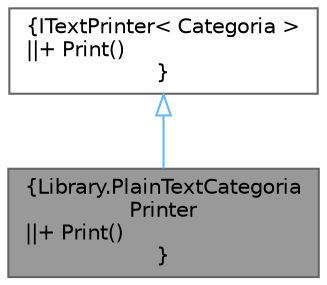 digraph "Library.PlainTextCategoriaPrinter"
{
 // INTERACTIVE_SVG=YES
 // LATEX_PDF_SIZE
  bgcolor="transparent";
  edge [fontname=Helvetica,fontsize=10,labelfontname=Helvetica,labelfontsize=10];
  node [fontname=Helvetica,fontsize=10,shape=box,height=0.2,width=0.4];
  Node1 [label="{Library.PlainTextCategoria\lPrinter\n||+ Print()\l}",height=0.2,width=0.4,color="gray40", fillcolor="grey60", style="filled", fontcolor="black",tooltip=" "];
  Node2 -> Node1 [dir="back",color="steelblue1",style="solid",arrowtail="onormal"];
  Node2 [label="{ITextPrinter\< Categoria \>\n||+ Print()\l}",height=0.2,width=0.4,color="gray40", fillcolor="white", style="filled",URL="$interfaceLibrary_1_1ITextPrinter.html",tooltip=" "];
}
